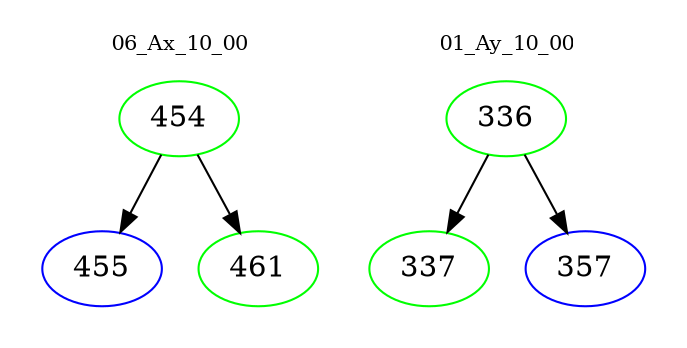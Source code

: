 digraph{
subgraph cluster_0 {
color = white
label = "06_Ax_10_00";
fontsize=10;
T0_454 [label="454", color="green"]
T0_454 -> T0_455 [color="black"]
T0_455 [label="455", color="blue"]
T0_454 -> T0_461 [color="black"]
T0_461 [label="461", color="green"]
}
subgraph cluster_1 {
color = white
label = "01_Ay_10_00";
fontsize=10;
T1_336 [label="336", color="green"]
T1_336 -> T1_337 [color="black"]
T1_337 [label="337", color="green"]
T1_336 -> T1_357 [color="black"]
T1_357 [label="357", color="blue"]
}
}
